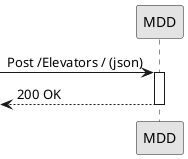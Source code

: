 @startuml
'http://plantuml.com/skinparam.html
skinparam monochrome true
skinparam packageStyle rect
skinparam shadowing false

participant MDD as route

-> route: Post /Elevators / (json)
activate route
  <-- route: 200 OK
  deactivate

@enduml